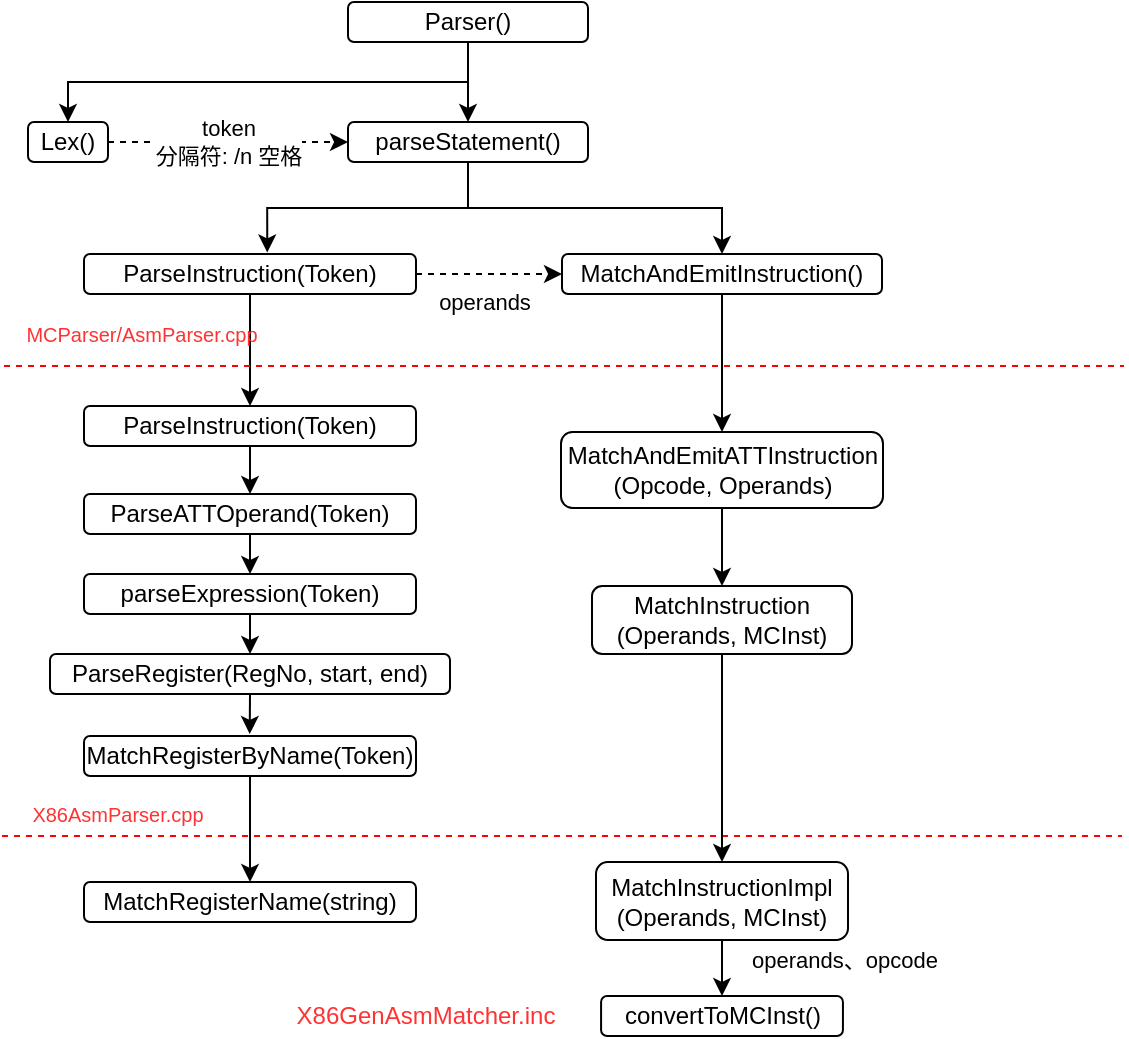 <mxfile version="21.2.1" type="github">
  <diagram id="C5RBs43oDa-KdzZeNtuy" name="Page-1">
    <mxGraphModel dx="778" dy="443" grid="1" gridSize="10" guides="1" tooltips="1" connect="1" arrows="1" fold="1" page="1" pageScale="1" pageWidth="827" pageHeight="1169" math="0" shadow="0">
      <root>
        <mxCell id="WIyWlLk6GJQsqaUBKTNV-0" />
        <mxCell id="WIyWlLk6GJQsqaUBKTNV-1" parent="WIyWlLk6GJQsqaUBKTNV-0" />
        <mxCell id="C_UlGu12no6n33rIvlwc-0" value="" style="edgeStyle=orthogonalEdgeStyle;rounded=0;orthogonalLoop=1;jettySize=auto;html=1;exitX=0.5;exitY=1;exitDx=0;exitDy=0;entryX=0.5;entryY=0;entryDx=0;entryDy=0;" parent="WIyWlLk6GJQsqaUBKTNV-1" source="WIyWlLk6GJQsqaUBKTNV-3" target="WIyWlLk6GJQsqaUBKTNV-7" edge="1">
          <mxGeometry y="100" relative="1" as="geometry">
            <mxPoint as="offset" />
          </mxGeometry>
        </mxCell>
        <mxCell id="ERJzgCfQnLRjoIdJ-pPF-2" style="edgeStyle=orthogonalEdgeStyle;rounded=0;orthogonalLoop=1;jettySize=auto;html=1;exitX=0.5;exitY=1;exitDx=0;exitDy=0;entryX=0.5;entryY=0;entryDx=0;entryDy=0;" edge="1" parent="WIyWlLk6GJQsqaUBKTNV-1" source="WIyWlLk6GJQsqaUBKTNV-3" target="ERJzgCfQnLRjoIdJ-pPF-1">
          <mxGeometry relative="1" as="geometry" />
        </mxCell>
        <mxCell id="WIyWlLk6GJQsqaUBKTNV-3" value="Parser()" style="rounded=1;whiteSpace=wrap;html=1;fontSize=12;glass=0;strokeWidth=1;shadow=0;" parent="WIyWlLk6GJQsqaUBKTNV-1" vertex="1">
          <mxGeometry x="202" y="110" width="120" height="20" as="geometry" />
        </mxCell>
        <mxCell id="C_UlGu12no6n33rIvlwc-3" style="edgeStyle=orthogonalEdgeStyle;rounded=0;orthogonalLoop=1;jettySize=auto;html=1;exitX=0.5;exitY=1;exitDx=0;exitDy=0;entryX=0.552;entryY=-0.039;entryDx=0;entryDy=0;entryPerimeter=0;" parent="WIyWlLk6GJQsqaUBKTNV-1" source="WIyWlLk6GJQsqaUBKTNV-7" target="WIyWlLk6GJQsqaUBKTNV-12" edge="1">
          <mxGeometry relative="1" as="geometry" />
        </mxCell>
        <mxCell id="C_UlGu12no6n33rIvlwc-4" style="edgeStyle=orthogonalEdgeStyle;rounded=0;orthogonalLoop=1;jettySize=auto;html=1;exitX=0.5;exitY=1;exitDx=0;exitDy=0;entryX=0.5;entryY=0;entryDx=0;entryDy=0;" parent="WIyWlLk6GJQsqaUBKTNV-1" source="WIyWlLk6GJQsqaUBKTNV-7" target="C_UlGu12no6n33rIvlwc-2" edge="1">
          <mxGeometry relative="1" as="geometry" />
        </mxCell>
        <mxCell id="WIyWlLk6GJQsqaUBKTNV-7" value="parseStatement()" style="rounded=1;whiteSpace=wrap;html=1;fontSize=12;glass=0;strokeWidth=1;shadow=0;" parent="WIyWlLk6GJQsqaUBKTNV-1" vertex="1">
          <mxGeometry x="202" y="170" width="120" height="20" as="geometry" />
        </mxCell>
        <mxCell id="C_UlGu12no6n33rIvlwc-9" value="operands、opcode" style="edgeStyle=orthogonalEdgeStyle;rounded=0;orthogonalLoop=1;jettySize=auto;html=1;exitX=0.5;exitY=1;exitDx=0;exitDy=0;entryX=0.5;entryY=0;entryDx=0;entryDy=0;" parent="WIyWlLk6GJQsqaUBKTNV-1" source="WIyWlLk6GJQsqaUBKTNV-11" target="C_UlGu12no6n33rIvlwc-7" edge="1">
          <mxGeometry x="-0.285" y="61" relative="1" as="geometry">
            <mxPoint as="offset" />
          </mxGeometry>
        </mxCell>
        <mxCell id="WIyWlLk6GJQsqaUBKTNV-11" value="MatchInstructionImpl&lt;br&gt;(Operands, MCInst)" style="rounded=1;whiteSpace=wrap;html=1;fontSize=12;glass=0;strokeWidth=1;shadow=0;" parent="WIyWlLk6GJQsqaUBKTNV-1" vertex="1">
          <mxGeometry x="326" y="540" width="126" height="39" as="geometry" />
        </mxCell>
        <mxCell id="C_UlGu12no6n33rIvlwc-5" value="operands" style="edgeStyle=orthogonalEdgeStyle;rounded=0;orthogonalLoop=1;jettySize=auto;html=1;exitX=1;exitY=0.5;exitDx=0;exitDy=0;entryX=0;entryY=0.5;entryDx=0;entryDy=0;dashed=1;" parent="WIyWlLk6GJQsqaUBKTNV-1" source="WIyWlLk6GJQsqaUBKTNV-12" target="C_UlGu12no6n33rIvlwc-2" edge="1">
          <mxGeometry x="-0.069" y="-14" relative="1" as="geometry">
            <mxPoint as="offset" />
          </mxGeometry>
        </mxCell>
        <mxCell id="ERJzgCfQnLRjoIdJ-pPF-23" style="edgeStyle=orthogonalEdgeStyle;rounded=0;orthogonalLoop=1;jettySize=auto;html=1;exitX=0.5;exitY=1;exitDx=0;exitDy=0;entryX=0.5;entryY=0;entryDx=0;entryDy=0;" edge="1" parent="WIyWlLk6GJQsqaUBKTNV-1" source="WIyWlLk6GJQsqaUBKTNV-12" target="ERJzgCfQnLRjoIdJ-pPF-8">
          <mxGeometry relative="1" as="geometry" />
        </mxCell>
        <mxCell id="WIyWlLk6GJQsqaUBKTNV-12" value="ParseInstruction(Token)" style="rounded=1;whiteSpace=wrap;html=1;fontSize=12;glass=0;strokeWidth=1;shadow=0;" parent="WIyWlLk6GJQsqaUBKTNV-1" vertex="1">
          <mxGeometry x="70" y="236" width="166" height="20" as="geometry" />
        </mxCell>
        <mxCell id="ERJzgCfQnLRjoIdJ-pPF-29" style="edgeStyle=orthogonalEdgeStyle;rounded=0;orthogonalLoop=1;jettySize=auto;html=1;exitX=0.5;exitY=1;exitDx=0;exitDy=0;entryX=0.5;entryY=0;entryDx=0;entryDy=0;" edge="1" parent="WIyWlLk6GJQsqaUBKTNV-1" source="C_UlGu12no6n33rIvlwc-2" target="ERJzgCfQnLRjoIdJ-pPF-25">
          <mxGeometry relative="1" as="geometry" />
        </mxCell>
        <mxCell id="C_UlGu12no6n33rIvlwc-2" value="MatchAndEmitInstruction()" style="rounded=1;whiteSpace=wrap;html=1;fontSize=12;glass=0;strokeWidth=1;shadow=0;" parent="WIyWlLk6GJQsqaUBKTNV-1" vertex="1">
          <mxGeometry x="309" y="236" width="160" height="20" as="geometry" />
        </mxCell>
        <mxCell id="C_UlGu12no6n33rIvlwc-7" value="convertToMCInst()" style="rounded=1;whiteSpace=wrap;html=1;fontSize=12;glass=0;strokeWidth=1;shadow=0;" parent="WIyWlLk6GJQsqaUBKTNV-1" vertex="1">
          <mxGeometry x="328.54" y="607" width="120.93" height="20" as="geometry" />
        </mxCell>
        <mxCell id="C_UlGu12no6n33rIvlwc-10" value="&lt;font color=&quot;#ff3333&quot;&gt;X86GenAsmMatcher.inc&lt;/font&gt;" style="rounded=0;whiteSpace=wrap;html=1;fillColor=none;strokeColor=none;" parent="WIyWlLk6GJQsqaUBKTNV-1" vertex="1">
          <mxGeometry x="168" y="607" width="146" height="20" as="geometry" />
        </mxCell>
        <mxCell id="ERJzgCfQnLRjoIdJ-pPF-3" value="token&lt;br&gt;分隔符: /n 空格" style="edgeStyle=orthogonalEdgeStyle;rounded=0;orthogonalLoop=1;jettySize=auto;html=1;exitX=1;exitY=0.5;exitDx=0;exitDy=0;entryX=0;entryY=0.5;entryDx=0;entryDy=0;dashed=1;" edge="1" parent="WIyWlLk6GJQsqaUBKTNV-1" source="ERJzgCfQnLRjoIdJ-pPF-1" target="WIyWlLk6GJQsqaUBKTNV-7">
          <mxGeometry relative="1" as="geometry" />
        </mxCell>
        <mxCell id="ERJzgCfQnLRjoIdJ-pPF-1" value="Lex()" style="rounded=1;whiteSpace=wrap;html=1;fontSize=12;glass=0;strokeWidth=1;shadow=0;" vertex="1" parent="WIyWlLk6GJQsqaUBKTNV-1">
          <mxGeometry x="42" y="170" width="40" height="20" as="geometry" />
        </mxCell>
        <mxCell id="ERJzgCfQnLRjoIdJ-pPF-4" value="" style="endArrow=none;dashed=1;html=1;rounded=0;strokeColor=#FF0000;" edge="1" parent="WIyWlLk6GJQsqaUBKTNV-1">
          <mxGeometry width="50" height="50" relative="1" as="geometry">
            <mxPoint x="30" y="292" as="sourcePoint" />
            <mxPoint x="590" y="292" as="targetPoint" />
          </mxGeometry>
        </mxCell>
        <mxCell id="ERJzgCfQnLRjoIdJ-pPF-5" value="&lt;font style=&quot;font-size: 10px;&quot; color=&quot;#ff3333&quot;&gt;MCParser/AsmParser.cpp&lt;/font&gt;" style="rounded=0;whiteSpace=wrap;html=1;fillColor=none;strokeColor=none;" vertex="1" parent="WIyWlLk6GJQsqaUBKTNV-1">
          <mxGeometry x="30" y="266" width="138" height="20" as="geometry" />
        </mxCell>
        <mxCell id="ERJzgCfQnLRjoIdJ-pPF-16" style="edgeStyle=orthogonalEdgeStyle;rounded=0;orthogonalLoop=1;jettySize=auto;html=1;exitX=0.5;exitY=1;exitDx=0;exitDy=0;entryX=0.5;entryY=0;entryDx=0;entryDy=0;" edge="1" parent="WIyWlLk6GJQsqaUBKTNV-1" source="ERJzgCfQnLRjoIdJ-pPF-8" target="ERJzgCfQnLRjoIdJ-pPF-10">
          <mxGeometry relative="1" as="geometry" />
        </mxCell>
        <mxCell id="ERJzgCfQnLRjoIdJ-pPF-8" value="ParseInstruction(Token)" style="rounded=1;whiteSpace=wrap;html=1;fontSize=12;glass=0;strokeWidth=1;shadow=0;" vertex="1" parent="WIyWlLk6GJQsqaUBKTNV-1">
          <mxGeometry x="70" y="312" width="166" height="20" as="geometry" />
        </mxCell>
        <mxCell id="ERJzgCfQnLRjoIdJ-pPF-9" value="&lt;font style=&quot;font-size: 10px;&quot; color=&quot;#ff3333&quot;&gt;X86AsmParser.cpp&lt;/font&gt;" style="rounded=0;whiteSpace=wrap;html=1;fillColor=none;strokeColor=none;" vertex="1" parent="WIyWlLk6GJQsqaUBKTNV-1">
          <mxGeometry x="30" y="506" width="114" height="20" as="geometry" />
        </mxCell>
        <mxCell id="ERJzgCfQnLRjoIdJ-pPF-17" style="edgeStyle=orthogonalEdgeStyle;rounded=0;orthogonalLoop=1;jettySize=auto;html=1;exitX=0.5;exitY=1;exitDx=0;exitDy=0;entryX=0.5;entryY=0;entryDx=0;entryDy=0;" edge="1" parent="WIyWlLk6GJQsqaUBKTNV-1" source="ERJzgCfQnLRjoIdJ-pPF-10" target="ERJzgCfQnLRjoIdJ-pPF-11">
          <mxGeometry relative="1" as="geometry" />
        </mxCell>
        <mxCell id="ERJzgCfQnLRjoIdJ-pPF-10" value="ParseATTOperand(Token)" style="rounded=1;whiteSpace=wrap;html=1;fontSize=12;glass=0;strokeWidth=1;shadow=0;" vertex="1" parent="WIyWlLk6GJQsqaUBKTNV-1">
          <mxGeometry x="70" y="356" width="166" height="20" as="geometry" />
        </mxCell>
        <mxCell id="ERJzgCfQnLRjoIdJ-pPF-18" style="edgeStyle=orthogonalEdgeStyle;rounded=0;orthogonalLoop=1;jettySize=auto;html=1;exitX=0.5;exitY=1;exitDx=0;exitDy=0;entryX=0.5;entryY=0;entryDx=0;entryDy=0;" edge="1" parent="WIyWlLk6GJQsqaUBKTNV-1" source="ERJzgCfQnLRjoIdJ-pPF-11" target="ERJzgCfQnLRjoIdJ-pPF-12">
          <mxGeometry relative="1" as="geometry" />
        </mxCell>
        <mxCell id="ERJzgCfQnLRjoIdJ-pPF-11" value="parseExpression(Token)" style="rounded=1;whiteSpace=wrap;html=1;fontSize=12;glass=0;strokeWidth=1;shadow=0;" vertex="1" parent="WIyWlLk6GJQsqaUBKTNV-1">
          <mxGeometry x="70" y="396" width="166" height="20" as="geometry" />
        </mxCell>
        <mxCell id="ERJzgCfQnLRjoIdJ-pPF-19" style="edgeStyle=orthogonalEdgeStyle;rounded=0;orthogonalLoop=1;jettySize=auto;html=1;exitX=0.5;exitY=1;exitDx=0;exitDy=0;" edge="1" parent="WIyWlLk6GJQsqaUBKTNV-1" source="ERJzgCfQnLRjoIdJ-pPF-12">
          <mxGeometry relative="1" as="geometry">
            <mxPoint x="152.857" y="456" as="targetPoint" />
          </mxGeometry>
        </mxCell>
        <mxCell id="ERJzgCfQnLRjoIdJ-pPF-21" style="edgeStyle=orthogonalEdgeStyle;rounded=0;orthogonalLoop=1;jettySize=auto;html=1;exitX=0.5;exitY=1;exitDx=0;exitDy=0;" edge="1" parent="WIyWlLk6GJQsqaUBKTNV-1" source="ERJzgCfQnLRjoIdJ-pPF-12">
          <mxGeometry relative="1" as="geometry">
            <mxPoint x="152.857" y="476" as="targetPoint" />
          </mxGeometry>
        </mxCell>
        <mxCell id="ERJzgCfQnLRjoIdJ-pPF-12" value="ParseRegister(RegNo, start, end)" style="rounded=1;whiteSpace=wrap;html=1;fontSize=12;glass=0;strokeWidth=1;shadow=0;" vertex="1" parent="WIyWlLk6GJQsqaUBKTNV-1">
          <mxGeometry x="53" y="436" width="200" height="20" as="geometry" />
        </mxCell>
        <mxCell id="ERJzgCfQnLRjoIdJ-pPF-20" style="edgeStyle=orthogonalEdgeStyle;rounded=0;orthogonalLoop=1;jettySize=auto;html=1;exitX=0.5;exitY=1;exitDx=0;exitDy=0;entryX=0.5;entryY=0;entryDx=0;entryDy=0;" edge="1" parent="WIyWlLk6GJQsqaUBKTNV-1" source="ERJzgCfQnLRjoIdJ-pPF-13" target="ERJzgCfQnLRjoIdJ-pPF-14">
          <mxGeometry relative="1" as="geometry" />
        </mxCell>
        <mxCell id="ERJzgCfQnLRjoIdJ-pPF-13" value="MatchRegisterByName(Token)" style="rounded=1;whiteSpace=wrap;html=1;fontSize=12;glass=0;strokeWidth=1;shadow=0;" vertex="1" parent="WIyWlLk6GJQsqaUBKTNV-1">
          <mxGeometry x="70" y="477" width="166" height="20" as="geometry" />
        </mxCell>
        <mxCell id="ERJzgCfQnLRjoIdJ-pPF-14" value="MatchRegisterName(string)" style="rounded=1;whiteSpace=wrap;html=1;fontSize=12;glass=0;strokeWidth=1;shadow=0;" vertex="1" parent="WIyWlLk6GJQsqaUBKTNV-1">
          <mxGeometry x="70" y="550" width="166" height="20" as="geometry" />
        </mxCell>
        <mxCell id="ERJzgCfQnLRjoIdJ-pPF-22" value="" style="endArrow=none;dashed=1;html=1;rounded=0;strokeColor=#FF0000;" edge="1" parent="WIyWlLk6GJQsqaUBKTNV-1">
          <mxGeometry width="50" height="50" relative="1" as="geometry">
            <mxPoint x="29" y="527" as="sourcePoint" />
            <mxPoint x="589" y="527" as="targetPoint" />
          </mxGeometry>
        </mxCell>
        <mxCell id="ERJzgCfQnLRjoIdJ-pPF-33" style="edgeStyle=orthogonalEdgeStyle;rounded=0;orthogonalLoop=1;jettySize=auto;html=1;exitX=0.5;exitY=1;exitDx=0;exitDy=0;" edge="1" parent="WIyWlLk6GJQsqaUBKTNV-1" source="ERJzgCfQnLRjoIdJ-pPF-24" target="WIyWlLk6GJQsqaUBKTNV-11">
          <mxGeometry relative="1" as="geometry" />
        </mxCell>
        <mxCell id="ERJzgCfQnLRjoIdJ-pPF-24" value="MatchInstruction&lt;br&gt;(Operands, MCInst)" style="rounded=1;whiteSpace=wrap;html=1;fontSize=12;glass=0;strokeWidth=1;shadow=0;" vertex="1" parent="WIyWlLk6GJQsqaUBKTNV-1">
          <mxGeometry x="324" y="402" width="130" height="34" as="geometry" />
        </mxCell>
        <mxCell id="ERJzgCfQnLRjoIdJ-pPF-30" style="edgeStyle=orthogonalEdgeStyle;rounded=0;orthogonalLoop=1;jettySize=auto;html=1;exitX=0.5;exitY=1;exitDx=0;exitDy=0;entryX=0.5;entryY=0;entryDx=0;entryDy=0;" edge="1" parent="WIyWlLk6GJQsqaUBKTNV-1" source="ERJzgCfQnLRjoIdJ-pPF-25" target="ERJzgCfQnLRjoIdJ-pPF-24">
          <mxGeometry relative="1" as="geometry" />
        </mxCell>
        <mxCell id="ERJzgCfQnLRjoIdJ-pPF-25" value="MatchAndEmitATTInstruction&lt;br&gt;(Opcode, Operands)" style="rounded=1;whiteSpace=wrap;html=1;fontSize=12;glass=0;strokeWidth=1;shadow=0;" vertex="1" parent="WIyWlLk6GJQsqaUBKTNV-1">
          <mxGeometry x="308.5" y="325" width="161" height="38" as="geometry" />
        </mxCell>
      </root>
    </mxGraphModel>
  </diagram>
</mxfile>
